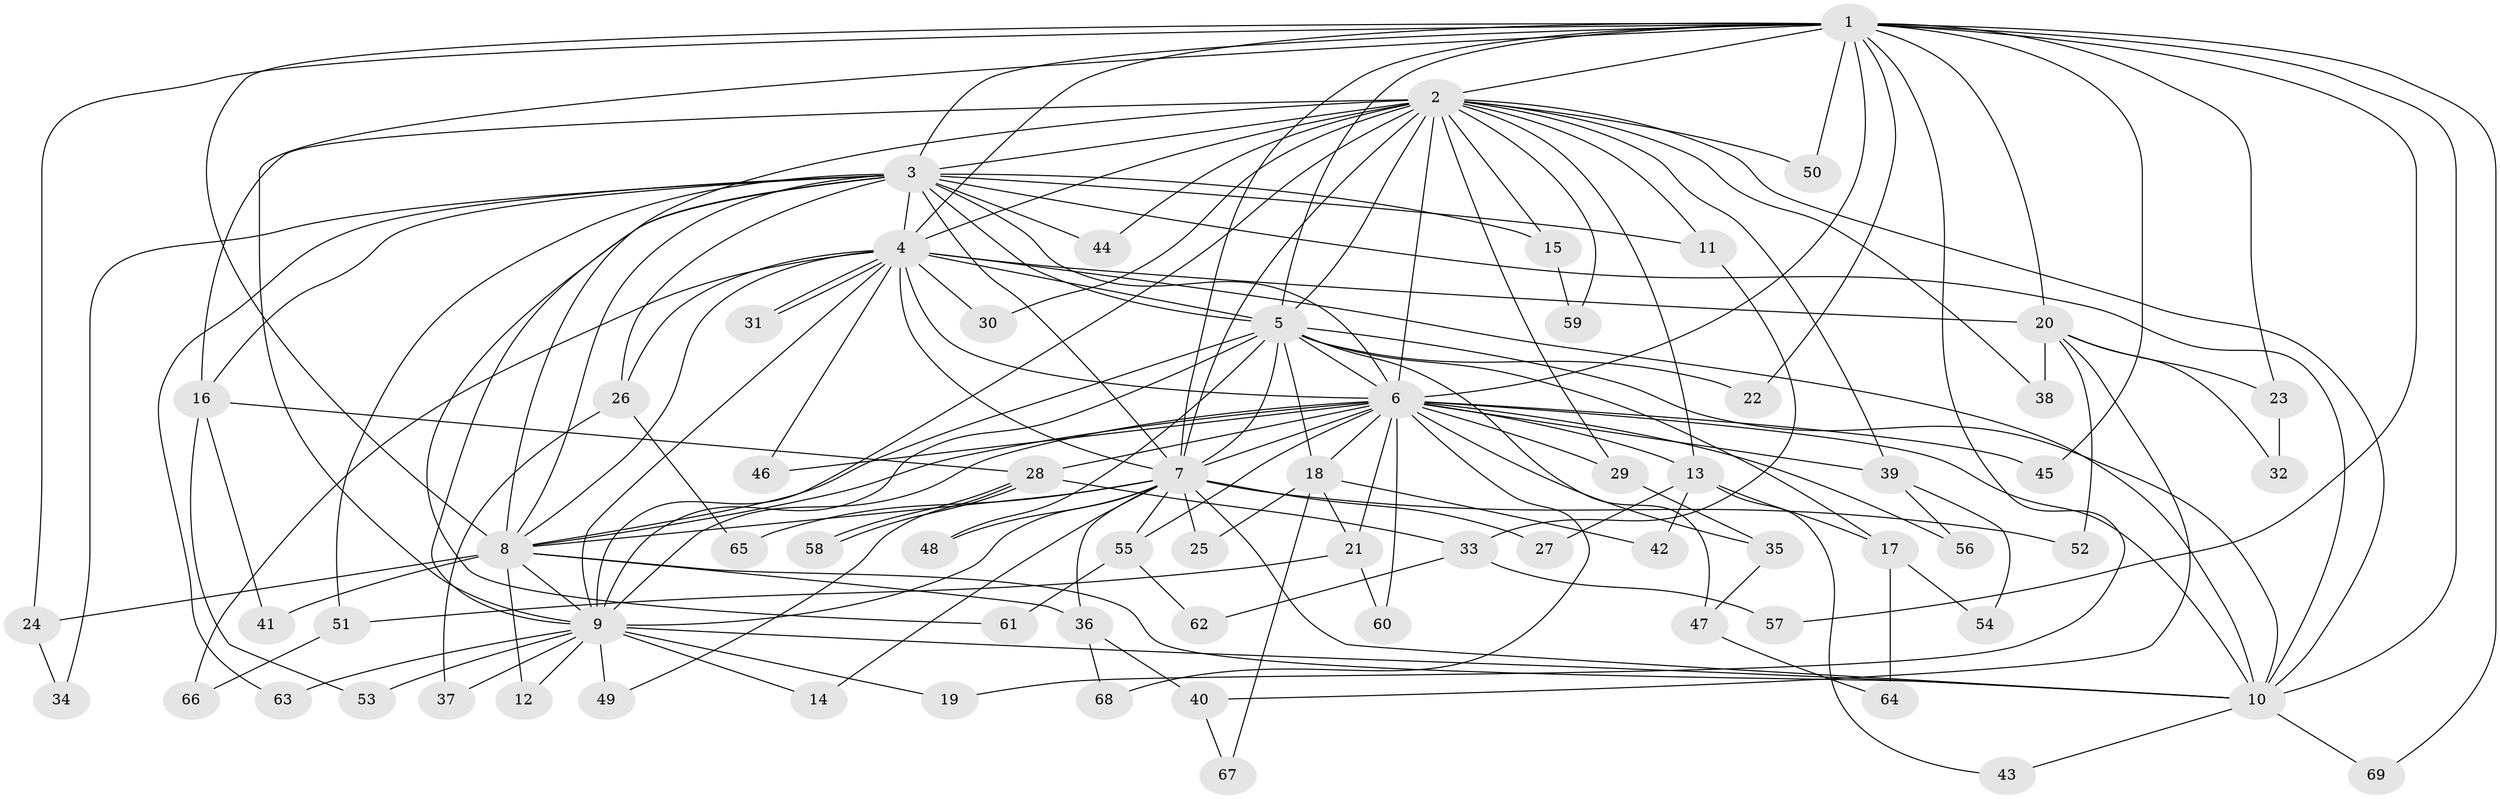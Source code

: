 // coarse degree distribution, {5: 0.13043478260869565, 6: 0.08695652173913043, 9: 0.043478260869565216, 14: 0.043478260869565216, 10: 0.043478260869565216, 1: 0.043478260869565216, 12: 0.13043478260869565, 3: 0.08695652173913043, 13: 0.043478260869565216, 2: 0.08695652173913043, 4: 0.2608695652173913}
// Generated by graph-tools (version 1.1) at 2025/36/03/04/25 23:36:30]
// undirected, 69 vertices, 163 edges
graph export_dot {
  node [color=gray90,style=filled];
  1;
  2;
  3;
  4;
  5;
  6;
  7;
  8;
  9;
  10;
  11;
  12;
  13;
  14;
  15;
  16;
  17;
  18;
  19;
  20;
  21;
  22;
  23;
  24;
  25;
  26;
  27;
  28;
  29;
  30;
  31;
  32;
  33;
  34;
  35;
  36;
  37;
  38;
  39;
  40;
  41;
  42;
  43;
  44;
  45;
  46;
  47;
  48;
  49;
  50;
  51;
  52;
  53;
  54;
  55;
  56;
  57;
  58;
  59;
  60;
  61;
  62;
  63;
  64;
  65;
  66;
  67;
  68;
  69;
  1 -- 2;
  1 -- 3;
  1 -- 4;
  1 -- 5;
  1 -- 6;
  1 -- 7;
  1 -- 8;
  1 -- 9;
  1 -- 10;
  1 -- 19;
  1 -- 20;
  1 -- 22;
  1 -- 23;
  1 -- 24;
  1 -- 45;
  1 -- 50;
  1 -- 57;
  1 -- 69;
  2 -- 3;
  2 -- 4;
  2 -- 5;
  2 -- 6;
  2 -- 7;
  2 -- 8;
  2 -- 9;
  2 -- 10;
  2 -- 11;
  2 -- 13;
  2 -- 15;
  2 -- 16;
  2 -- 29;
  2 -- 30;
  2 -- 38;
  2 -- 39;
  2 -- 44;
  2 -- 50;
  2 -- 59;
  3 -- 4;
  3 -- 5;
  3 -- 6;
  3 -- 7;
  3 -- 8;
  3 -- 9;
  3 -- 10;
  3 -- 11;
  3 -- 15;
  3 -- 16;
  3 -- 26;
  3 -- 34;
  3 -- 44;
  3 -- 51;
  3 -- 61;
  3 -- 63;
  4 -- 5;
  4 -- 6;
  4 -- 7;
  4 -- 8;
  4 -- 9;
  4 -- 10;
  4 -- 20;
  4 -- 26;
  4 -- 30;
  4 -- 31;
  4 -- 31;
  4 -- 46;
  4 -- 66;
  5 -- 6;
  5 -- 7;
  5 -- 8;
  5 -- 9;
  5 -- 10;
  5 -- 17;
  5 -- 18;
  5 -- 22;
  5 -- 47;
  5 -- 48;
  6 -- 7;
  6 -- 8;
  6 -- 9;
  6 -- 10;
  6 -- 13;
  6 -- 18;
  6 -- 21;
  6 -- 28;
  6 -- 29;
  6 -- 35;
  6 -- 39;
  6 -- 45;
  6 -- 46;
  6 -- 55;
  6 -- 56;
  6 -- 60;
  6 -- 68;
  7 -- 8;
  7 -- 9;
  7 -- 10;
  7 -- 14;
  7 -- 25;
  7 -- 27;
  7 -- 36;
  7 -- 48;
  7 -- 52;
  7 -- 55;
  7 -- 65;
  8 -- 9;
  8 -- 10;
  8 -- 12;
  8 -- 24;
  8 -- 36;
  8 -- 41;
  9 -- 10;
  9 -- 12;
  9 -- 14;
  9 -- 19;
  9 -- 37;
  9 -- 49;
  9 -- 53;
  9 -- 63;
  10 -- 43;
  10 -- 69;
  11 -- 33;
  13 -- 17;
  13 -- 27;
  13 -- 42;
  13 -- 43;
  15 -- 59;
  16 -- 28;
  16 -- 41;
  16 -- 53;
  17 -- 54;
  17 -- 64;
  18 -- 21;
  18 -- 25;
  18 -- 42;
  18 -- 67;
  20 -- 23;
  20 -- 32;
  20 -- 38;
  20 -- 40;
  20 -- 52;
  21 -- 51;
  21 -- 60;
  23 -- 32;
  24 -- 34;
  26 -- 37;
  26 -- 65;
  28 -- 33;
  28 -- 49;
  28 -- 58;
  28 -- 58;
  29 -- 35;
  33 -- 57;
  33 -- 62;
  35 -- 47;
  36 -- 40;
  36 -- 68;
  39 -- 54;
  39 -- 56;
  40 -- 67;
  47 -- 64;
  51 -- 66;
  55 -- 61;
  55 -- 62;
}
